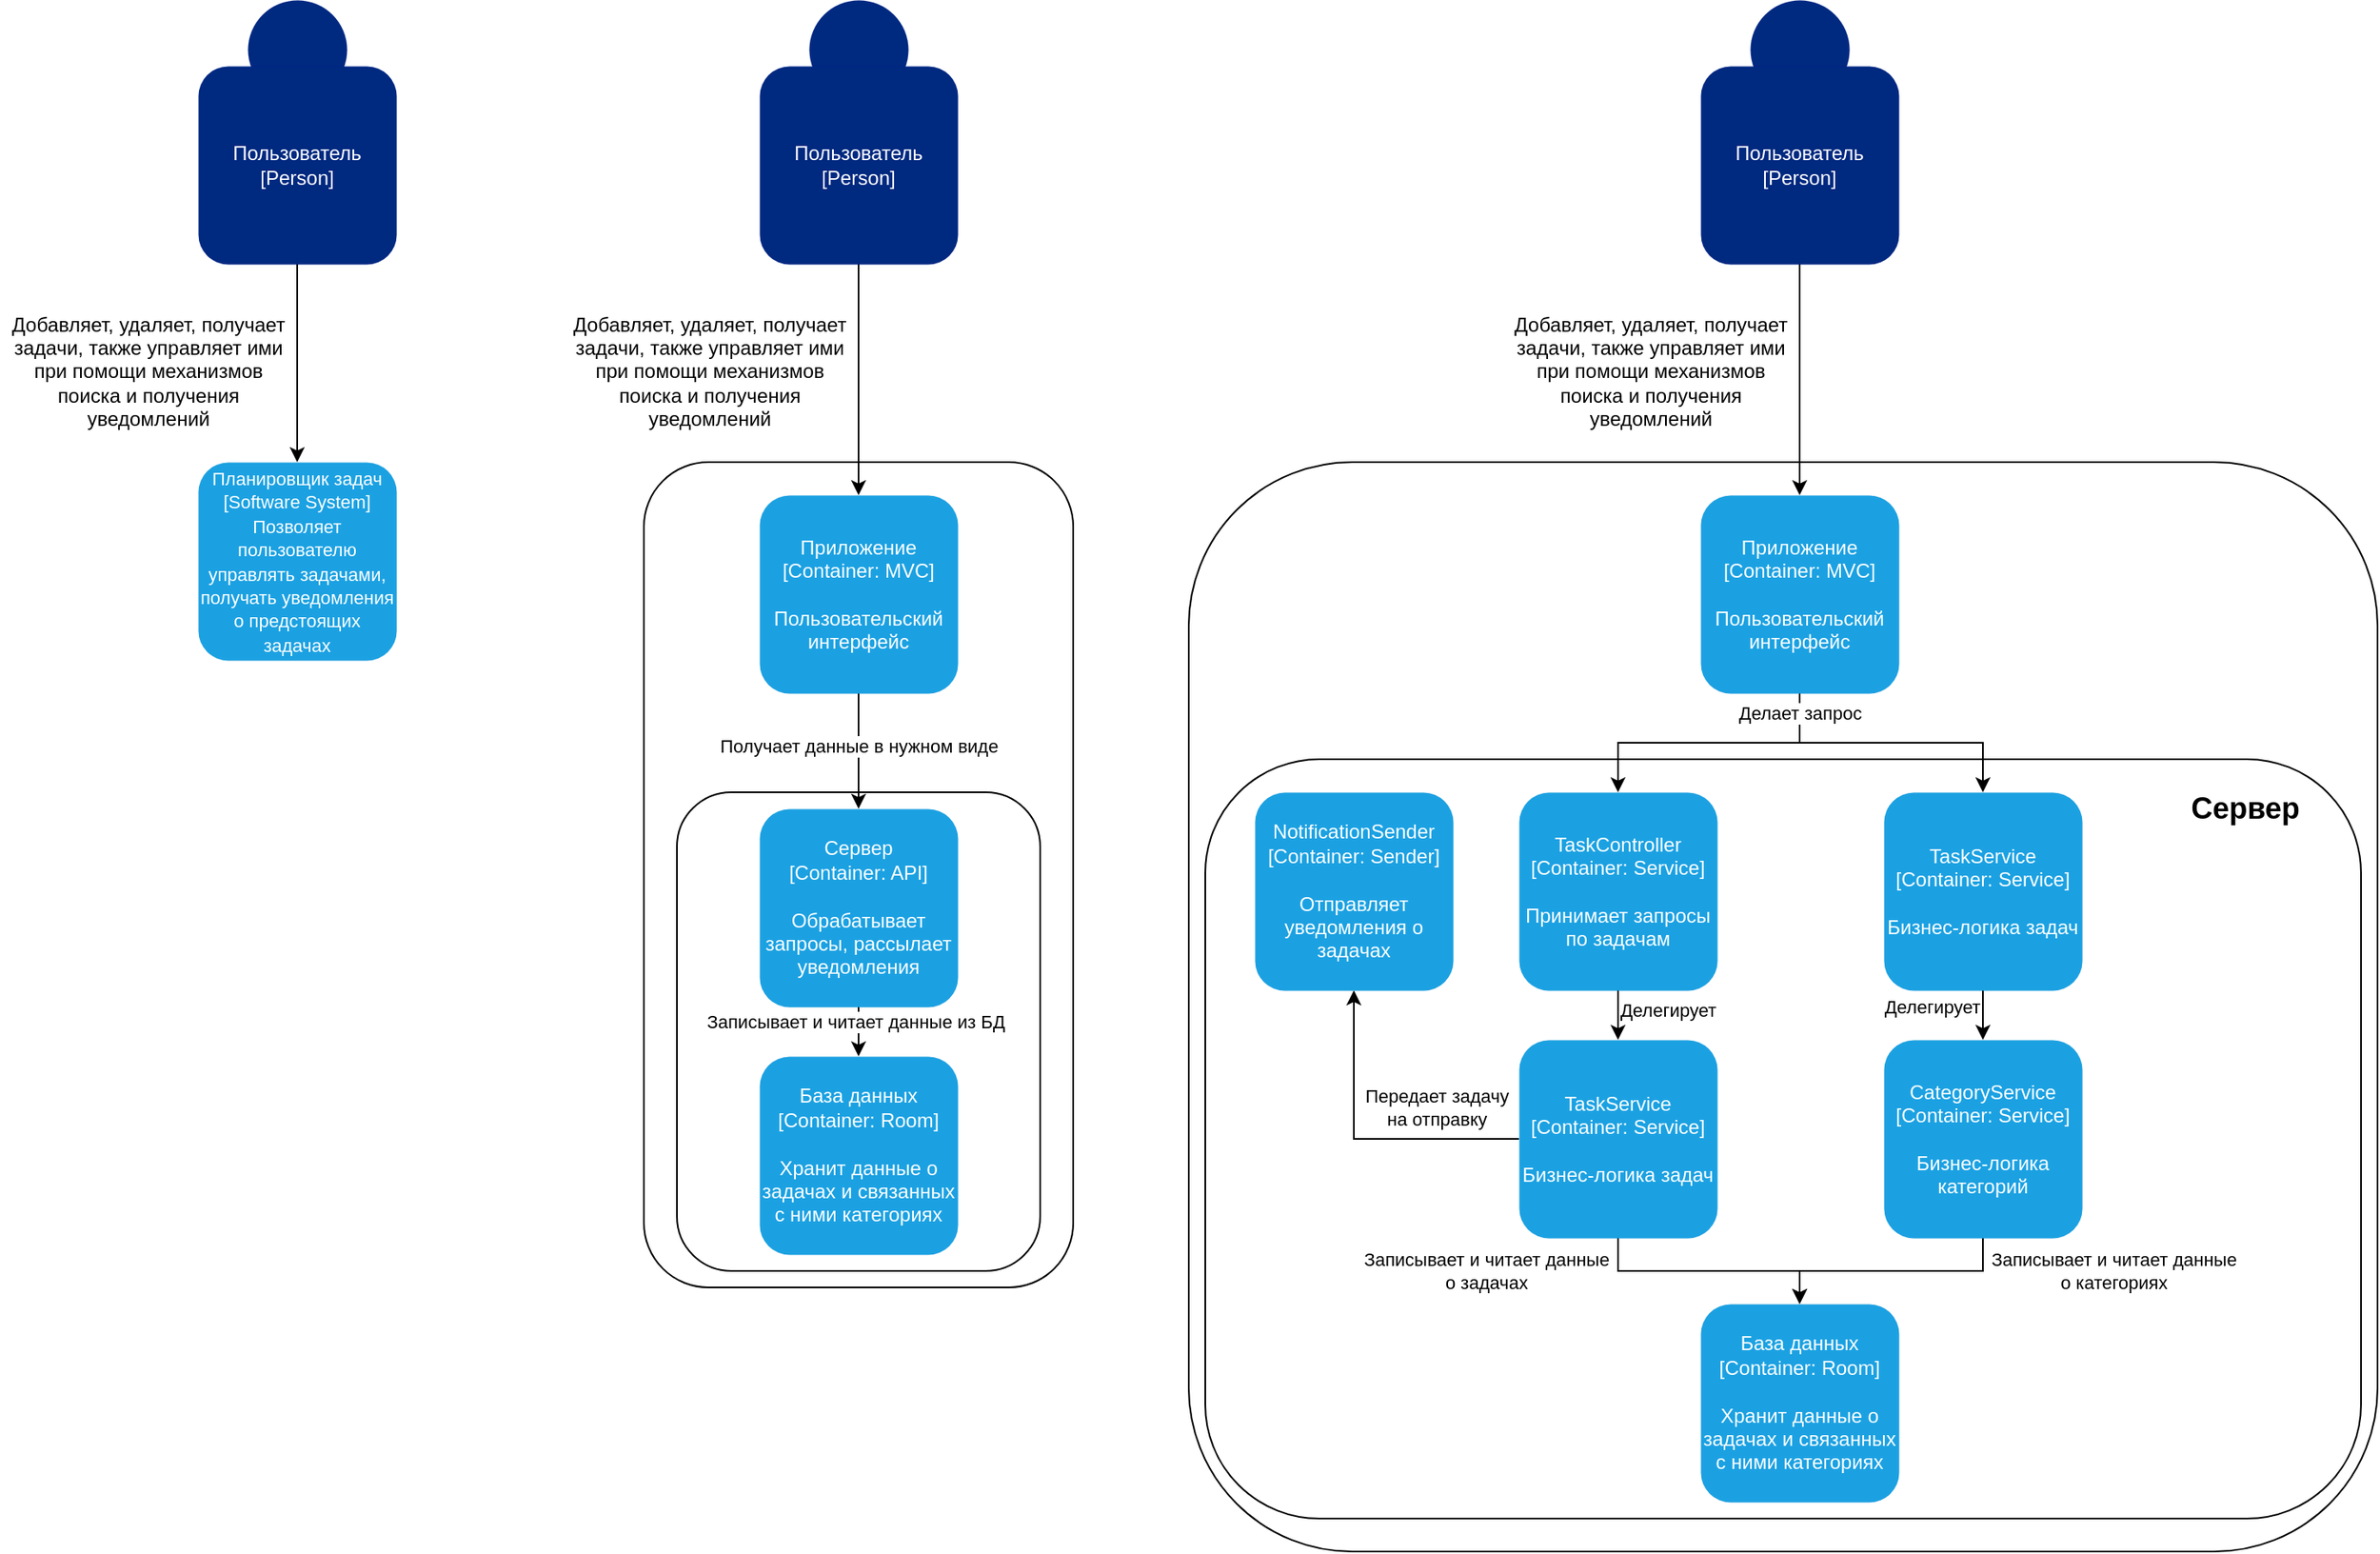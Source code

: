 <mxfile version="26.0.16">
  <diagram name="Страница — 1" id="6t5nJMEI3KqYbJPO9t5t">
    <mxGraphModel dx="1260" dy="987" grid="1" gridSize="10" guides="1" tooltips="1" connect="1" arrows="1" fold="1" page="1" pageScale="1" pageWidth="827" pageHeight="1169" math="0" shadow="0">
      <root>
        <mxCell id="0" />
        <mxCell id="1" parent="0" />
        <mxCell id="RTn24-GKLK9f-faSXiBH-3" value="" style="ellipse;whiteSpace=wrap;html=1;aspect=fixed;fillColor=light-dark(#002980,#6DB2FF);fontColor=#ffffff;strokeColor=#001DBC;strokeWidth=0;" vertex="1" parent="1">
          <mxGeometry x="190" y="80" width="60" height="60" as="geometry" />
        </mxCell>
        <mxCell id="RTn24-GKLK9f-faSXiBH-7" style="edgeStyle=orthogonalEdgeStyle;rounded=0;orthogonalLoop=1;jettySize=auto;html=1;exitX=0.5;exitY=1;exitDx=0;exitDy=0;entryX=0.5;entryY=0;entryDx=0;entryDy=0;" edge="1" parent="1" source="RTn24-GKLK9f-faSXiBH-4" target="RTn24-GKLK9f-faSXiBH-6">
          <mxGeometry relative="1" as="geometry" />
        </mxCell>
        <mxCell id="RTn24-GKLK9f-faSXiBH-4" value="&lt;div&gt;Пользователь&lt;/div&gt;&lt;div&gt;[Person]&lt;/div&gt;" style="rounded=1;whiteSpace=wrap;html=1;fillColor=light-dark(#002980,#6DB2FF);fontColor=#ffffff;strokeColor=#001DBC;strokeWidth=0;" vertex="1" parent="1">
          <mxGeometry x="160" y="120" width="120" height="120" as="geometry" />
        </mxCell>
        <mxCell id="RTn24-GKLK9f-faSXiBH-6" value="&lt;div&gt;&lt;font style=&quot;font-size: 11px;&quot;&gt;Планировщик задач&lt;/font&gt;&lt;/div&gt;&lt;div&gt;&lt;font style=&quot;font-size: 11px;&quot;&gt;[Software System]&lt;/font&gt;&lt;/div&gt;&lt;div&gt;&lt;font style=&quot;font-size: 11px;&quot;&gt;Позволяет пользователю управлять задачами, получать уведомления о предстоящих задачах&lt;/font&gt;&lt;/div&gt;" style="rounded=1;whiteSpace=wrap;html=1;fillColor=#1ba1e2;fontColor=#ffffff;strokeColor=#006EAF;strokeWidth=0;" vertex="1" parent="1">
          <mxGeometry x="160" y="360" width="120" height="120" as="geometry" />
        </mxCell>
        <mxCell id="RTn24-GKLK9f-faSXiBH-8" value="Добавляет, удаляет, получает задачи, также управляет ими при помощи механизмов поиска и получения уведомлений" style="text;html=1;align=center;verticalAlign=middle;whiteSpace=wrap;rounded=0;" vertex="1" parent="1">
          <mxGeometry x="40" y="290" width="180" height="30" as="geometry" />
        </mxCell>
        <mxCell id="RTn24-GKLK9f-faSXiBH-9" value="" style="ellipse;whiteSpace=wrap;html=1;aspect=fixed;fillColor=light-dark(#002980,#6DB2FF);fontColor=#ffffff;strokeColor=#001DBC;strokeWidth=0;" vertex="1" parent="1">
          <mxGeometry x="530" y="80" width="60" height="60" as="geometry" />
        </mxCell>
        <mxCell id="RTn24-GKLK9f-faSXiBH-13" value="Добавляет, удаляет, получает задачи, также управляет ими при помощи механизмов поиска и получения уведомлений" style="text;html=1;align=center;verticalAlign=middle;whiteSpace=wrap;rounded=0;" vertex="1" parent="1">
          <mxGeometry x="380" y="290" width="180" height="30" as="geometry" />
        </mxCell>
        <mxCell id="RTn24-GKLK9f-faSXiBH-14" value="" style="rounded=1;whiteSpace=wrap;html=1;" vertex="1" parent="1">
          <mxGeometry x="430" y="360" width="260" height="500" as="geometry" />
        </mxCell>
        <mxCell id="RTn24-GKLK9f-faSXiBH-19" value="" style="rounded=1;whiteSpace=wrap;html=1;" vertex="1" parent="1">
          <mxGeometry x="450" y="560" width="220" height="290" as="geometry" />
        </mxCell>
        <mxCell id="RTn24-GKLK9f-faSXiBH-20" value="&lt;div&gt;База данных&lt;/div&gt;&lt;div&gt;[Container: Room]&lt;/div&gt;&lt;div&gt;&lt;br&gt;&lt;/div&gt;&lt;div&gt;Хранит данные о задачах и связанных с ними категориях&lt;/div&gt;" style="rounded=1;whiteSpace=wrap;html=1;fillColor=#1ba1e2;fontColor=#ffffff;strokeColor=#006EAF;strokeWidth=0;" vertex="1" parent="1">
          <mxGeometry x="500" y="720" width="120" height="120" as="geometry" />
        </mxCell>
        <mxCell id="RTn24-GKLK9f-faSXiBH-22" style="edgeStyle=orthogonalEdgeStyle;rounded=0;orthogonalLoop=1;jettySize=auto;html=1;exitX=0.5;exitY=1;exitDx=0;exitDy=0;entryX=0.5;entryY=0;entryDx=0;entryDy=0;" edge="1" parent="1" source="RTn24-GKLK9f-faSXiBH-21" target="RTn24-GKLK9f-faSXiBH-20">
          <mxGeometry relative="1" as="geometry" />
        </mxCell>
        <mxCell id="RTn24-GKLK9f-faSXiBH-23" value="Записывает и читает данные из БД" style="edgeLabel;html=1;align=center;verticalAlign=middle;resizable=0;points=[];" vertex="1" connectable="0" parent="RTn24-GKLK9f-faSXiBH-22">
          <mxGeometry x="-0.4" y="-2" relative="1" as="geometry">
            <mxPoint as="offset" />
          </mxGeometry>
        </mxCell>
        <mxCell id="RTn24-GKLK9f-faSXiBH-21" value="&lt;div&gt;Сервер&lt;/div&gt;&lt;div&gt;[Container: API]&lt;/div&gt;&lt;div&gt;&lt;br&gt;&lt;/div&gt;&lt;div&gt;Обрабатывает запросы, рассылает уведомления&lt;/div&gt;" style="rounded=1;whiteSpace=wrap;html=1;fillColor=#1ba1e2;fontColor=#ffffff;strokeColor=#006EAF;strokeWidth=0;" vertex="1" parent="1">
          <mxGeometry x="500" y="570" width="120" height="120" as="geometry" />
        </mxCell>
        <mxCell id="RTn24-GKLK9f-faSXiBH-26" style="edgeStyle=orthogonalEdgeStyle;rounded=0;orthogonalLoop=1;jettySize=auto;html=1;exitX=0.5;exitY=1;exitDx=0;exitDy=0;entryX=0.5;entryY=0;entryDx=0;entryDy=0;" edge="1" parent="1" source="RTn24-GKLK9f-faSXiBH-25">
          <mxGeometry relative="1" as="geometry">
            <mxPoint x="560" y="380" as="targetPoint" />
          </mxGeometry>
        </mxCell>
        <mxCell id="RTn24-GKLK9f-faSXiBH-25" value="&lt;div&gt;Пользователь&lt;/div&gt;&lt;div&gt;[Person]&lt;/div&gt;" style="rounded=1;whiteSpace=wrap;html=1;fillColor=light-dark(#002980,#6DB2FF);fontColor=#ffffff;strokeColor=#001DBC;strokeWidth=0;" vertex="1" parent="1">
          <mxGeometry x="500" y="120" width="120" height="120" as="geometry" />
        </mxCell>
        <mxCell id="RTn24-GKLK9f-faSXiBH-28" style="edgeStyle=orthogonalEdgeStyle;rounded=0;orthogonalLoop=1;jettySize=auto;html=1;exitX=0.5;exitY=1;exitDx=0;exitDy=0;entryX=0.5;entryY=0;entryDx=0;entryDy=0;" edge="1" parent="1" source="RTn24-GKLK9f-faSXiBH-27" target="RTn24-GKLK9f-faSXiBH-21">
          <mxGeometry relative="1" as="geometry" />
        </mxCell>
        <mxCell id="RTn24-GKLK9f-faSXiBH-29" value="Получает данные в нужном виде" style="edgeLabel;html=1;align=center;verticalAlign=middle;resizable=0;points=[];" vertex="1" connectable="0" parent="RTn24-GKLK9f-faSXiBH-28">
          <mxGeometry x="-0.086" y="5" relative="1" as="geometry">
            <mxPoint x="-5" as="offset" />
          </mxGeometry>
        </mxCell>
        <mxCell id="RTn24-GKLK9f-faSXiBH-27" value="&lt;div&gt;Приложение&lt;/div&gt;&lt;div&gt;[Container: MVC]&lt;/div&gt;&lt;div&gt;&lt;br&gt;&lt;/div&gt;&lt;div&gt;Пользовательский интерфейс&lt;/div&gt;" style="rounded=1;whiteSpace=wrap;html=1;fillColor=#1ba1e2;fontColor=#ffffff;strokeColor=#006EAF;strokeWidth=0;" vertex="1" parent="1">
          <mxGeometry x="500" y="380" width="120" height="120" as="geometry" />
        </mxCell>
        <mxCell id="RTn24-GKLK9f-faSXiBH-30" value="" style="ellipse;whiteSpace=wrap;html=1;aspect=fixed;fillColor=light-dark(#002980,#6DB2FF);fontColor=#ffffff;strokeColor=#001DBC;strokeWidth=0;" vertex="1" parent="1">
          <mxGeometry x="1100" y="80" width="60" height="60" as="geometry" />
        </mxCell>
        <mxCell id="RTn24-GKLK9f-faSXiBH-31" value="Добавляет, удаляет, получает задачи, также управляет ими при помощи механизмов поиска и получения уведомлений" style="text;html=1;align=center;verticalAlign=middle;whiteSpace=wrap;rounded=0;" vertex="1" parent="1">
          <mxGeometry x="950" y="290" width="180" height="30" as="geometry" />
        </mxCell>
        <mxCell id="RTn24-GKLK9f-faSXiBH-32" value="" style="rounded=1;whiteSpace=wrap;html=1;" vertex="1" parent="1">
          <mxGeometry x="760" y="360" width="720" height="660" as="geometry" />
        </mxCell>
        <mxCell id="RTn24-GKLK9f-faSXiBH-33" value="" style="rounded=1;whiteSpace=wrap;html=1;" vertex="1" parent="1">
          <mxGeometry x="770" y="540" width="700" height="460" as="geometry" />
        </mxCell>
        <mxCell id="RTn24-GKLK9f-faSXiBH-34" value="&lt;div&gt;База данных&lt;/div&gt;&lt;div&gt;[Container: Room]&lt;/div&gt;&lt;div&gt;&lt;br&gt;&lt;/div&gt;&lt;div&gt;Хранит данные о задачах и связанных с ними категориях&lt;/div&gt;" style="rounded=1;whiteSpace=wrap;html=1;fillColor=#1ba1e2;fontColor=#ffffff;strokeColor=#006EAF;strokeWidth=0;" vertex="1" parent="1">
          <mxGeometry x="1070" y="870" width="120" height="120" as="geometry" />
        </mxCell>
        <mxCell id="RTn24-GKLK9f-faSXiBH-35" style="edgeStyle=orthogonalEdgeStyle;rounded=0;orthogonalLoop=1;jettySize=auto;html=1;exitX=0.5;exitY=1;exitDx=0;exitDy=0;entryX=0.5;entryY=0;entryDx=0;entryDy=0;" edge="1" parent="1" source="RTn24-GKLK9f-faSXiBH-37" target="RTn24-GKLK9f-faSXiBH-34">
          <mxGeometry relative="1" as="geometry" />
        </mxCell>
        <mxCell id="RTn24-GKLK9f-faSXiBH-43" value="&lt;div&gt;Записывает и читает данные&lt;/div&gt;&lt;div&gt;о задачах&lt;/div&gt;" style="edgeLabel;html=1;align=center;verticalAlign=middle;resizable=0;points=[];" vertex="1" connectable="0" parent="RTn24-GKLK9f-faSXiBH-35">
          <mxGeometry x="-0.058" y="2" relative="1" as="geometry">
            <mxPoint x="-131" y="2" as="offset" />
          </mxGeometry>
        </mxCell>
        <mxCell id="RTn24-GKLK9f-faSXiBH-58" style="edgeStyle=orthogonalEdgeStyle;rounded=0;orthogonalLoop=1;jettySize=auto;html=1;exitX=0;exitY=0.5;exitDx=0;exitDy=0;entryX=0.5;entryY=1;entryDx=0;entryDy=0;" edge="1" parent="1" source="RTn24-GKLK9f-faSXiBH-37" target="RTn24-GKLK9f-faSXiBH-51">
          <mxGeometry relative="1" as="geometry" />
        </mxCell>
        <mxCell id="RTn24-GKLK9f-faSXiBH-59" value="&lt;div&gt;Передает задачу&lt;/div&gt;&lt;div&gt;на отправку&lt;/div&gt;" style="edgeLabel;html=1;align=center;verticalAlign=middle;resizable=0;points=[];" vertex="1" connectable="0" parent="RTn24-GKLK9f-faSXiBH-58">
          <mxGeometry x="0.183" y="-3" relative="1" as="geometry">
            <mxPoint x="47" y="-7" as="offset" />
          </mxGeometry>
        </mxCell>
        <mxCell id="RTn24-GKLK9f-faSXiBH-37" value="&lt;div&gt;TaskService&lt;/div&gt;&lt;div&gt;[Container: Service]&lt;/div&gt;&lt;div&gt;&lt;br&gt;&lt;/div&gt;&lt;div&gt;Бизнес-логика задач&lt;/div&gt;" style="rounded=1;whiteSpace=wrap;html=1;fillColor=#1ba1e2;fontColor=#ffffff;strokeColor=#006EAF;strokeWidth=0;" vertex="1" parent="1">
          <mxGeometry x="960" y="710" width="120" height="120" as="geometry" />
        </mxCell>
        <mxCell id="RTn24-GKLK9f-faSXiBH-38" style="edgeStyle=orthogonalEdgeStyle;rounded=0;orthogonalLoop=1;jettySize=auto;html=1;exitX=0.5;exitY=1;exitDx=0;exitDy=0;entryX=0.5;entryY=0;entryDx=0;entryDy=0;" edge="1" parent="1" source="RTn24-GKLK9f-faSXiBH-39">
          <mxGeometry relative="1" as="geometry">
            <mxPoint x="1130" y="380" as="targetPoint" />
          </mxGeometry>
        </mxCell>
        <mxCell id="RTn24-GKLK9f-faSXiBH-39" value="&lt;div&gt;Пользователь&lt;/div&gt;&lt;div&gt;[Person]&lt;/div&gt;" style="rounded=1;whiteSpace=wrap;html=1;fillColor=light-dark(#002980,#6DB2FF);fontColor=#ffffff;strokeColor=#001DBC;strokeWidth=0;" vertex="1" parent="1">
          <mxGeometry x="1070" y="120" width="120" height="120" as="geometry" />
        </mxCell>
        <mxCell id="RTn24-GKLK9f-faSXiBH-54" style="edgeStyle=orthogonalEdgeStyle;rounded=0;orthogonalLoop=1;jettySize=auto;html=1;exitX=0.5;exitY=1;exitDx=0;exitDy=0;entryX=0.5;entryY=0;entryDx=0;entryDy=0;" edge="1" parent="1" source="RTn24-GKLK9f-faSXiBH-42" target="RTn24-GKLK9f-faSXiBH-47">
          <mxGeometry relative="1" as="geometry" />
        </mxCell>
        <mxCell id="RTn24-GKLK9f-faSXiBH-55" style="edgeStyle=orthogonalEdgeStyle;rounded=0;orthogonalLoop=1;jettySize=auto;html=1;exitX=0.5;exitY=1;exitDx=0;exitDy=0;entryX=0.5;entryY=0;entryDx=0;entryDy=0;" edge="1" parent="1" source="RTn24-GKLK9f-faSXiBH-42" target="RTn24-GKLK9f-faSXiBH-49">
          <mxGeometry relative="1" as="geometry" />
        </mxCell>
        <mxCell id="RTn24-GKLK9f-faSXiBH-56" value="Делает запрос" style="edgeLabel;html=1;align=center;verticalAlign=middle;resizable=0;points=[];" vertex="1" connectable="0" parent="RTn24-GKLK9f-faSXiBH-55">
          <mxGeometry x="-0.863" y="3" relative="1" as="geometry">
            <mxPoint x="-3" as="offset" />
          </mxGeometry>
        </mxCell>
        <mxCell id="RTn24-GKLK9f-faSXiBH-42" value="&lt;div&gt;Приложение&lt;/div&gt;&lt;div&gt;[Container: MVC]&lt;/div&gt;&lt;div&gt;&lt;br&gt;&lt;/div&gt;&lt;div&gt;Пользовательский интерфейс&lt;/div&gt;" style="rounded=1;whiteSpace=wrap;html=1;fillColor=#1ba1e2;fontColor=#ffffff;strokeColor=#006EAF;strokeWidth=0;" vertex="1" parent="1">
          <mxGeometry x="1070" y="380" width="120" height="120" as="geometry" />
        </mxCell>
        <mxCell id="RTn24-GKLK9f-faSXiBH-45" style="edgeStyle=orthogonalEdgeStyle;rounded=0;orthogonalLoop=1;jettySize=auto;html=1;exitX=0.5;exitY=1;exitDx=0;exitDy=0;entryX=0.5;entryY=0;entryDx=0;entryDy=0;" edge="1" parent="1" source="RTn24-GKLK9f-faSXiBH-44" target="RTn24-GKLK9f-faSXiBH-34">
          <mxGeometry relative="1" as="geometry" />
        </mxCell>
        <mxCell id="RTn24-GKLK9f-faSXiBH-46" value="Записывает и читает данные&lt;br&gt;о категориях" style="edgeLabel;html=1;align=center;verticalAlign=middle;resizable=0;points=[];" vertex="1" connectable="0" parent="RTn24-GKLK9f-faSXiBH-45">
          <mxGeometry x="-0.72" y="-1" relative="1" as="geometry">
            <mxPoint x="80" y="1" as="offset" />
          </mxGeometry>
        </mxCell>
        <mxCell id="RTn24-GKLK9f-faSXiBH-44" value="&lt;div&gt;CategoryService&lt;/div&gt;&lt;div&gt;[Container: Service]&lt;/div&gt;&lt;div&gt;&lt;br&gt;&lt;/div&gt;&lt;div&gt;Бизнес-логика категорий&lt;/div&gt;" style="rounded=1;whiteSpace=wrap;html=1;fillColor=#1ba1e2;fontColor=#ffffff;strokeColor=#006EAF;strokeWidth=0;" vertex="1" parent="1">
          <mxGeometry x="1181" y="710" width="120" height="120" as="geometry" />
        </mxCell>
        <mxCell id="RTn24-GKLK9f-faSXiBH-48" style="edgeStyle=orthogonalEdgeStyle;rounded=0;orthogonalLoop=1;jettySize=auto;html=1;exitX=0.5;exitY=1;exitDx=0;exitDy=0;entryX=0.5;entryY=0;entryDx=0;entryDy=0;" edge="1" parent="1" source="RTn24-GKLK9f-faSXiBH-47" target="RTn24-GKLK9f-faSXiBH-37">
          <mxGeometry relative="1" as="geometry" />
        </mxCell>
        <mxCell id="RTn24-GKLK9f-faSXiBH-52" value="Делегирует" style="edgeLabel;html=1;align=center;verticalAlign=middle;resizable=0;points=[];" vertex="1" connectable="0" parent="RTn24-GKLK9f-faSXiBH-48">
          <mxGeometry x="-0.22" y="6" relative="1" as="geometry">
            <mxPoint x="24" as="offset" />
          </mxGeometry>
        </mxCell>
        <mxCell id="RTn24-GKLK9f-faSXiBH-47" value="&lt;div&gt;TaskController&lt;/div&gt;&lt;div&gt;[Container: Service]&lt;/div&gt;&lt;div&gt;&lt;br&gt;&lt;/div&gt;&lt;div&gt;Принимает запросы по задачам&lt;/div&gt;" style="rounded=1;whiteSpace=wrap;html=1;fillColor=#1ba1e2;fontColor=#ffffff;strokeColor=#006EAF;strokeWidth=0;" vertex="1" parent="1">
          <mxGeometry x="960" y="560" width="120" height="120" as="geometry" />
        </mxCell>
        <mxCell id="RTn24-GKLK9f-faSXiBH-50" style="edgeStyle=orthogonalEdgeStyle;rounded=0;orthogonalLoop=1;jettySize=auto;html=1;exitX=0.5;exitY=1;exitDx=0;exitDy=0;entryX=0.5;entryY=0;entryDx=0;entryDy=0;" edge="1" parent="1" source="RTn24-GKLK9f-faSXiBH-49" target="RTn24-GKLK9f-faSXiBH-44">
          <mxGeometry relative="1" as="geometry" />
        </mxCell>
        <mxCell id="RTn24-GKLK9f-faSXiBH-53" value="Делегирует" style="edgeLabel;html=1;align=center;verticalAlign=middle;resizable=0;points=[];" vertex="1" connectable="0" parent="RTn24-GKLK9f-faSXiBH-50">
          <mxGeometry x="0.016" y="7" relative="1" as="geometry">
            <mxPoint x="-38" y="-5" as="offset" />
          </mxGeometry>
        </mxCell>
        <mxCell id="RTn24-GKLK9f-faSXiBH-49" value="&lt;div&gt;TaskService&lt;/div&gt;&lt;div&gt;[Container: Service]&lt;/div&gt;&lt;div&gt;&lt;br&gt;&lt;/div&gt;&lt;div&gt;Бизнес-логика задач&lt;/div&gt;" style="rounded=1;whiteSpace=wrap;html=1;fillColor=#1ba1e2;fontColor=#ffffff;strokeColor=#006EAF;strokeWidth=0;" vertex="1" parent="1">
          <mxGeometry x="1181" y="560" width="120" height="120" as="geometry" />
        </mxCell>
        <mxCell id="RTn24-GKLK9f-faSXiBH-51" value="&lt;div&gt;NotificationSender&lt;/div&gt;&lt;div&gt;[Container: Sender]&lt;/div&gt;&lt;div&gt;&lt;br&gt;&lt;/div&gt;&lt;div&gt;Отправляет уведомления о задачах&lt;/div&gt;" style="rounded=1;whiteSpace=wrap;html=1;fillColor=#1ba1e2;fontColor=#ffffff;strokeColor=#006EAF;strokeWidth=0;" vertex="1" parent="1">
          <mxGeometry x="800" y="560" width="120" height="120" as="geometry" />
        </mxCell>
        <mxCell id="RTn24-GKLK9f-faSXiBH-57" value="&lt;font style=&quot;font-size: 18px;&quot;&gt;&lt;b&gt;Сервер&lt;/b&gt;&lt;/font&gt;" style="text;html=1;align=center;verticalAlign=middle;whiteSpace=wrap;rounded=0;" vertex="1" parent="1">
          <mxGeometry x="1370" y="555" width="60" height="30" as="geometry" />
        </mxCell>
      </root>
    </mxGraphModel>
  </diagram>
</mxfile>
